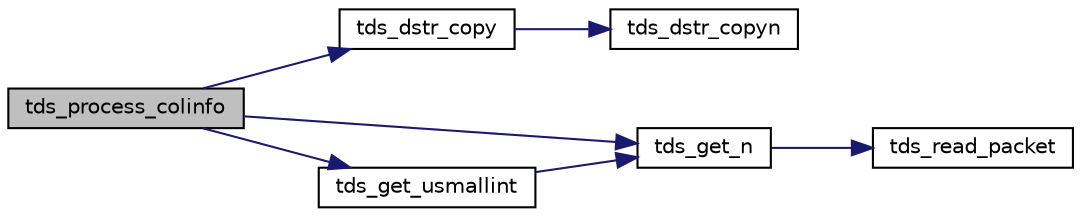 digraph "tds_process_colinfo"
{
 // LATEX_PDF_SIZE
  edge [fontname="Helvetica",fontsize="10",labelfontname="Helvetica",labelfontsize="10"];
  node [fontname="Helvetica",fontsize="10",shape=record];
  rankdir="LR";
  Node1 [label="tds_process_colinfo",height=0.2,width=0.4,color="black", fillcolor="grey75", style="filled", fontcolor="black",tooltip="Reads column information."];
  Node1 -> Node2 [color="midnightblue",fontsize="10",style="solid",fontname="Helvetica"];
  Node2 [label="tds_dstr_copy",height=0.2,width=0.4,color="black", fillcolor="white", style="filled",URL="$a00566.html#gad96366d9fa93bfc283cef1299fbe97ab",tooltip="copy a string from another"];
  Node2 -> Node3 [color="midnightblue",fontsize="10",style="solid",fontname="Helvetica"];
  Node3 [label="tds_dstr_copyn",height=0.2,width=0.4,color="black", fillcolor="white", style="filled",URL="$a00566.html#ga656718f240d7403f986ae887d84a6ca1",tooltip="Set string to a given buffer of characters."];
  Node1 -> Node4 [color="midnightblue",fontsize="10",style="solid",fontname="Helvetica"];
  Node4 [label="tds_get_n",height=0.2,width=0.4,color="black", fillcolor="white", style="filled",URL="$a00564.html#gae777dd57e8d1bb40349d7d7d8434fddf",tooltip="Get N bytes from the buffer and return them in the already allocated space   given to us."];
  Node4 -> Node5 [color="midnightblue",fontsize="10",style="solid",fontname="Helvetica"];
  Node5 [label="tds_read_packet",height=0.2,width=0.4,color="black", fillcolor="white", style="filled",URL="$a00564.html#ga410619783bdf2bb60b0f27a5578e0e07",tooltip="Read in one 'packet' from the server."];
  Node1 -> Node6 [color="midnightblue",fontsize="10",style="solid",fontname="Helvetica"];
  Node6 [label="tds_get_usmallint",height=0.2,width=0.4,color="black", fillcolor="white", style="filled",URL="$a00564.html#gad38aa5b9547817854ccba1fcc7855861",tooltip="Get an int16 from the server."];
  Node6 -> Node4 [color="midnightblue",fontsize="10",style="solid",fontname="Helvetica"];
}
